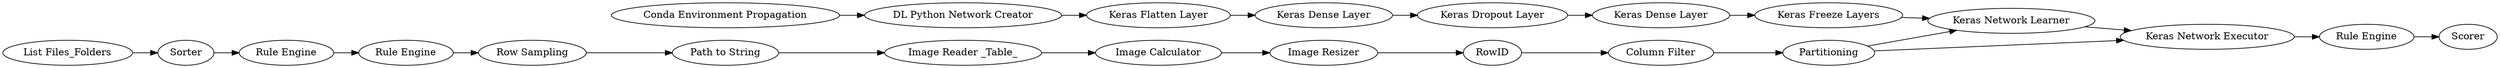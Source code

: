 digraph {
	322 -> 320
	297 -> 298
	292 -> 291
	294 -> 293
	222 -> 294
	286 -> 323
	290 -> 295
	285 -> 252
	296 -> 297
	326 -> 222
	252 -> 246
	287 -> 247
	247 -> 286
	323 -> 322
	325 -> 296
	325 -> 295
	291 -> 290
	320 -> 319
	295 -> 296
	293 -> 292
	246 -> 287
	324 -> 325
	319 -> 324
	246 [label="Rule Engine"]
	247 [label="Row Sampling"]
	292 [label="Keras Dropout Layer"]
	324 [label="Column Filter"]
	222 [label="DL Python Network Creator"]
	322 [label="Image Calculator"]
	252 [label=Sorter]
	286 [label="Path to String"]
	295 [label="Keras Network Learner"]
	290 [label="Keras Freeze Layers"]
	291 [label="Keras Dense Layer"]
	325 [label=Partitioning]
	319 [label=RowID]
	285 [label="List Files_Folders"]
	294 [label="Keras Flatten Layer"]
	296 [label="Keras Network Executor"]
	287 [label="Rule Engine"]
	293 [label="Keras Dense Layer"]
	298 [label=Scorer]
	326 [label="Conda Environment Propagation"]
	323 [label="Image Reader _Table_"]
	297 [label="Rule Engine"]
	320 [label="Image Resizer"]
	rankdir=LR
}
